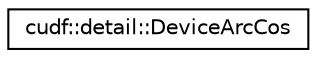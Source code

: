 digraph "Graphical Class Hierarchy"
{
 // LATEX_PDF_SIZE
  edge [fontname="Helvetica",fontsize="10",labelfontname="Helvetica",labelfontsize="10"];
  node [fontname="Helvetica",fontsize="10",shape=record];
  rankdir="LR";
  Node0 [label="cudf::detail::DeviceArcCos",height=0.2,width=0.4,color="black", fillcolor="white", style="filled",URL="$structcudf_1_1detail_1_1DeviceArcCos.html",tooltip=" "];
}
